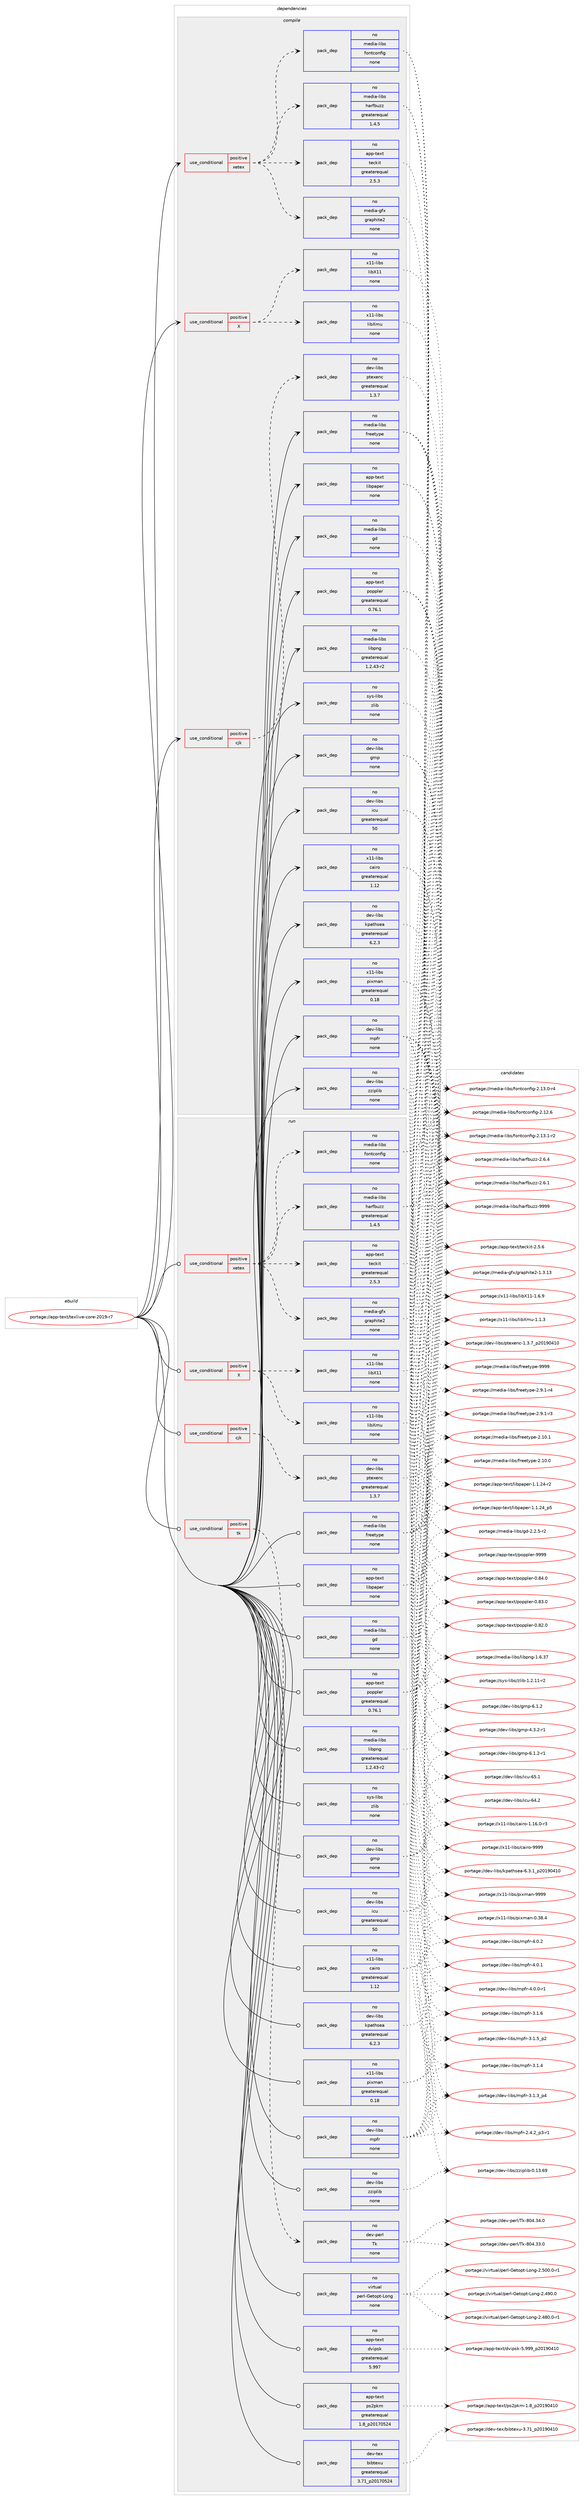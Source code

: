 digraph prolog {

# *************
# Graph options
# *************

newrank=true;
concentrate=true;
compound=true;
graph [rankdir=LR,fontname=Helvetica,fontsize=10,ranksep=1.5];#, ranksep=2.5, nodesep=0.2];
edge  [arrowhead=vee];
node  [fontname=Helvetica,fontsize=10];

# **********
# The ebuild
# **********

subgraph cluster_leftcol {
color=gray;
label=<<i>ebuild</i>>;
id [label="portage://app-text/texlive-core-2019-r7", color=red, width=4, href="../app-text/texlive-core-2019-r7.svg"];
}

# ****************
# The dependencies
# ****************

subgraph cluster_midcol {
color=gray;
label=<<i>dependencies</i>>;
subgraph cluster_compile {
fillcolor="#eeeeee";
style=filled;
label=<<i>compile</i>>;
subgraph cond139420 {
dependency591865 [label=<<TABLE BORDER="0" CELLBORDER="1" CELLSPACING="0" CELLPADDING="4"><TR><TD ROWSPAN="3" CELLPADDING="10">use_conditional</TD></TR><TR><TD>positive</TD></TR><TR><TD>X</TD></TR></TABLE>>, shape=none, color=red];
subgraph pack444552 {
dependency591866 [label=<<TABLE BORDER="0" CELLBORDER="1" CELLSPACING="0" CELLPADDING="4" WIDTH="220"><TR><TD ROWSPAN="6" CELLPADDING="30">pack_dep</TD></TR><TR><TD WIDTH="110">no</TD></TR><TR><TD>x11-libs</TD></TR><TR><TD>libX11</TD></TR><TR><TD>none</TD></TR><TR><TD></TD></TR></TABLE>>, shape=none, color=blue];
}
dependency591865:e -> dependency591866:w [weight=20,style="dashed",arrowhead="vee"];
subgraph pack444553 {
dependency591867 [label=<<TABLE BORDER="0" CELLBORDER="1" CELLSPACING="0" CELLPADDING="4" WIDTH="220"><TR><TD ROWSPAN="6" CELLPADDING="30">pack_dep</TD></TR><TR><TD WIDTH="110">no</TD></TR><TR><TD>x11-libs</TD></TR><TR><TD>libXmu</TD></TR><TR><TD>none</TD></TR><TR><TD></TD></TR></TABLE>>, shape=none, color=blue];
}
dependency591865:e -> dependency591867:w [weight=20,style="dashed",arrowhead="vee"];
}
id:e -> dependency591865:w [weight=20,style="solid",arrowhead="vee"];
subgraph cond139421 {
dependency591868 [label=<<TABLE BORDER="0" CELLBORDER="1" CELLSPACING="0" CELLPADDING="4"><TR><TD ROWSPAN="3" CELLPADDING="10">use_conditional</TD></TR><TR><TD>positive</TD></TR><TR><TD>cjk</TD></TR></TABLE>>, shape=none, color=red];
subgraph pack444554 {
dependency591869 [label=<<TABLE BORDER="0" CELLBORDER="1" CELLSPACING="0" CELLPADDING="4" WIDTH="220"><TR><TD ROWSPAN="6" CELLPADDING="30">pack_dep</TD></TR><TR><TD WIDTH="110">no</TD></TR><TR><TD>dev-libs</TD></TR><TR><TD>ptexenc</TD></TR><TR><TD>greaterequal</TD></TR><TR><TD>1.3.7</TD></TR></TABLE>>, shape=none, color=blue];
}
dependency591868:e -> dependency591869:w [weight=20,style="dashed",arrowhead="vee"];
}
id:e -> dependency591868:w [weight=20,style="solid",arrowhead="vee"];
subgraph cond139422 {
dependency591870 [label=<<TABLE BORDER="0" CELLBORDER="1" CELLSPACING="0" CELLPADDING="4"><TR><TD ROWSPAN="3" CELLPADDING="10">use_conditional</TD></TR><TR><TD>positive</TD></TR><TR><TD>xetex</TD></TR></TABLE>>, shape=none, color=red];
subgraph pack444555 {
dependency591871 [label=<<TABLE BORDER="0" CELLBORDER="1" CELLSPACING="0" CELLPADDING="4" WIDTH="220"><TR><TD ROWSPAN="6" CELLPADDING="30">pack_dep</TD></TR><TR><TD WIDTH="110">no</TD></TR><TR><TD>media-libs</TD></TR><TR><TD>harfbuzz</TD></TR><TR><TD>greaterequal</TD></TR><TR><TD>1.4.5</TD></TR></TABLE>>, shape=none, color=blue];
}
dependency591870:e -> dependency591871:w [weight=20,style="dashed",arrowhead="vee"];
subgraph pack444556 {
dependency591872 [label=<<TABLE BORDER="0" CELLBORDER="1" CELLSPACING="0" CELLPADDING="4" WIDTH="220"><TR><TD ROWSPAN="6" CELLPADDING="30">pack_dep</TD></TR><TR><TD WIDTH="110">no</TD></TR><TR><TD>app-text</TD></TR><TR><TD>teckit</TD></TR><TR><TD>greaterequal</TD></TR><TR><TD>2.5.3</TD></TR></TABLE>>, shape=none, color=blue];
}
dependency591870:e -> dependency591872:w [weight=20,style="dashed",arrowhead="vee"];
subgraph pack444557 {
dependency591873 [label=<<TABLE BORDER="0" CELLBORDER="1" CELLSPACING="0" CELLPADDING="4" WIDTH="220"><TR><TD ROWSPAN="6" CELLPADDING="30">pack_dep</TD></TR><TR><TD WIDTH="110">no</TD></TR><TR><TD>media-libs</TD></TR><TR><TD>fontconfig</TD></TR><TR><TD>none</TD></TR><TR><TD></TD></TR></TABLE>>, shape=none, color=blue];
}
dependency591870:e -> dependency591873:w [weight=20,style="dashed",arrowhead="vee"];
subgraph pack444558 {
dependency591874 [label=<<TABLE BORDER="0" CELLBORDER="1" CELLSPACING="0" CELLPADDING="4" WIDTH="220"><TR><TD ROWSPAN="6" CELLPADDING="30">pack_dep</TD></TR><TR><TD WIDTH="110">no</TD></TR><TR><TD>media-gfx</TD></TR><TR><TD>graphite2</TD></TR><TR><TD>none</TD></TR><TR><TD></TD></TR></TABLE>>, shape=none, color=blue];
}
dependency591870:e -> dependency591874:w [weight=20,style="dashed",arrowhead="vee"];
}
id:e -> dependency591870:w [weight=20,style="solid",arrowhead="vee"];
subgraph pack444559 {
dependency591875 [label=<<TABLE BORDER="0" CELLBORDER="1" CELLSPACING="0" CELLPADDING="4" WIDTH="220"><TR><TD ROWSPAN="6" CELLPADDING="30">pack_dep</TD></TR><TR><TD WIDTH="110">no</TD></TR><TR><TD>app-text</TD></TR><TR><TD>libpaper</TD></TR><TR><TD>none</TD></TR><TR><TD></TD></TR></TABLE>>, shape=none, color=blue];
}
id:e -> dependency591875:w [weight=20,style="solid",arrowhead="vee"];
subgraph pack444560 {
dependency591876 [label=<<TABLE BORDER="0" CELLBORDER="1" CELLSPACING="0" CELLPADDING="4" WIDTH="220"><TR><TD ROWSPAN="6" CELLPADDING="30">pack_dep</TD></TR><TR><TD WIDTH="110">no</TD></TR><TR><TD>app-text</TD></TR><TR><TD>poppler</TD></TR><TR><TD>greaterequal</TD></TR><TR><TD>0.76.1</TD></TR></TABLE>>, shape=none, color=blue];
}
id:e -> dependency591876:w [weight=20,style="solid",arrowhead="vee"];
subgraph pack444561 {
dependency591877 [label=<<TABLE BORDER="0" CELLBORDER="1" CELLSPACING="0" CELLPADDING="4" WIDTH="220"><TR><TD ROWSPAN="6" CELLPADDING="30">pack_dep</TD></TR><TR><TD WIDTH="110">no</TD></TR><TR><TD>dev-libs</TD></TR><TR><TD>gmp</TD></TR><TR><TD>none</TD></TR><TR><TD></TD></TR></TABLE>>, shape=none, color=blue];
}
id:e -> dependency591877:w [weight=20,style="solid",arrowhead="vee"];
subgraph pack444562 {
dependency591878 [label=<<TABLE BORDER="0" CELLBORDER="1" CELLSPACING="0" CELLPADDING="4" WIDTH="220"><TR><TD ROWSPAN="6" CELLPADDING="30">pack_dep</TD></TR><TR><TD WIDTH="110">no</TD></TR><TR><TD>dev-libs</TD></TR><TR><TD>icu</TD></TR><TR><TD>greaterequal</TD></TR><TR><TD>50</TD></TR></TABLE>>, shape=none, color=blue];
}
id:e -> dependency591878:w [weight=20,style="solid",arrowhead="vee"];
subgraph pack444563 {
dependency591879 [label=<<TABLE BORDER="0" CELLBORDER="1" CELLSPACING="0" CELLPADDING="4" WIDTH="220"><TR><TD ROWSPAN="6" CELLPADDING="30">pack_dep</TD></TR><TR><TD WIDTH="110">no</TD></TR><TR><TD>dev-libs</TD></TR><TR><TD>kpathsea</TD></TR><TR><TD>greaterequal</TD></TR><TR><TD>6.2.3</TD></TR></TABLE>>, shape=none, color=blue];
}
id:e -> dependency591879:w [weight=20,style="solid",arrowhead="vee"];
subgraph pack444564 {
dependency591880 [label=<<TABLE BORDER="0" CELLBORDER="1" CELLSPACING="0" CELLPADDING="4" WIDTH="220"><TR><TD ROWSPAN="6" CELLPADDING="30">pack_dep</TD></TR><TR><TD WIDTH="110">no</TD></TR><TR><TD>dev-libs</TD></TR><TR><TD>mpfr</TD></TR><TR><TD>none</TD></TR><TR><TD></TD></TR></TABLE>>, shape=none, color=blue];
}
id:e -> dependency591880:w [weight=20,style="solid",arrowhead="vee"];
subgraph pack444565 {
dependency591881 [label=<<TABLE BORDER="0" CELLBORDER="1" CELLSPACING="0" CELLPADDING="4" WIDTH="220"><TR><TD ROWSPAN="6" CELLPADDING="30">pack_dep</TD></TR><TR><TD WIDTH="110">no</TD></TR><TR><TD>dev-libs</TD></TR><TR><TD>zziplib</TD></TR><TR><TD>none</TD></TR><TR><TD></TD></TR></TABLE>>, shape=none, color=blue];
}
id:e -> dependency591881:w [weight=20,style="solid",arrowhead="vee"];
subgraph pack444566 {
dependency591882 [label=<<TABLE BORDER="0" CELLBORDER="1" CELLSPACING="0" CELLPADDING="4" WIDTH="220"><TR><TD ROWSPAN="6" CELLPADDING="30">pack_dep</TD></TR><TR><TD WIDTH="110">no</TD></TR><TR><TD>media-libs</TD></TR><TR><TD>freetype</TD></TR><TR><TD>none</TD></TR><TR><TD></TD></TR></TABLE>>, shape=none, color=blue];
}
id:e -> dependency591882:w [weight=20,style="solid",arrowhead="vee"];
subgraph pack444567 {
dependency591883 [label=<<TABLE BORDER="0" CELLBORDER="1" CELLSPACING="0" CELLPADDING="4" WIDTH="220"><TR><TD ROWSPAN="6" CELLPADDING="30">pack_dep</TD></TR><TR><TD WIDTH="110">no</TD></TR><TR><TD>media-libs</TD></TR><TR><TD>gd</TD></TR><TR><TD>none</TD></TR><TR><TD></TD></TR></TABLE>>, shape=none, color=blue];
}
id:e -> dependency591883:w [weight=20,style="solid",arrowhead="vee"];
subgraph pack444568 {
dependency591884 [label=<<TABLE BORDER="0" CELLBORDER="1" CELLSPACING="0" CELLPADDING="4" WIDTH="220"><TR><TD ROWSPAN="6" CELLPADDING="30">pack_dep</TD></TR><TR><TD WIDTH="110">no</TD></TR><TR><TD>media-libs</TD></TR><TR><TD>libpng</TD></TR><TR><TD>greaterequal</TD></TR><TR><TD>1.2.43-r2</TD></TR></TABLE>>, shape=none, color=blue];
}
id:e -> dependency591884:w [weight=20,style="solid",arrowhead="vee"];
subgraph pack444569 {
dependency591885 [label=<<TABLE BORDER="0" CELLBORDER="1" CELLSPACING="0" CELLPADDING="4" WIDTH="220"><TR><TD ROWSPAN="6" CELLPADDING="30">pack_dep</TD></TR><TR><TD WIDTH="110">no</TD></TR><TR><TD>sys-libs</TD></TR><TR><TD>zlib</TD></TR><TR><TD>none</TD></TR><TR><TD></TD></TR></TABLE>>, shape=none, color=blue];
}
id:e -> dependency591885:w [weight=20,style="solid",arrowhead="vee"];
subgraph pack444570 {
dependency591886 [label=<<TABLE BORDER="0" CELLBORDER="1" CELLSPACING="0" CELLPADDING="4" WIDTH="220"><TR><TD ROWSPAN="6" CELLPADDING="30">pack_dep</TD></TR><TR><TD WIDTH="110">no</TD></TR><TR><TD>x11-libs</TD></TR><TR><TD>cairo</TD></TR><TR><TD>greaterequal</TD></TR><TR><TD>1.12</TD></TR></TABLE>>, shape=none, color=blue];
}
id:e -> dependency591886:w [weight=20,style="solid",arrowhead="vee"];
subgraph pack444571 {
dependency591887 [label=<<TABLE BORDER="0" CELLBORDER="1" CELLSPACING="0" CELLPADDING="4" WIDTH="220"><TR><TD ROWSPAN="6" CELLPADDING="30">pack_dep</TD></TR><TR><TD WIDTH="110">no</TD></TR><TR><TD>x11-libs</TD></TR><TR><TD>pixman</TD></TR><TR><TD>greaterequal</TD></TR><TR><TD>0.18</TD></TR></TABLE>>, shape=none, color=blue];
}
id:e -> dependency591887:w [weight=20,style="solid",arrowhead="vee"];
}
subgraph cluster_compileandrun {
fillcolor="#eeeeee";
style=filled;
label=<<i>compile and run</i>>;
}
subgraph cluster_run {
fillcolor="#eeeeee";
style=filled;
label=<<i>run</i>>;
subgraph cond139423 {
dependency591888 [label=<<TABLE BORDER="0" CELLBORDER="1" CELLSPACING="0" CELLPADDING="4"><TR><TD ROWSPAN="3" CELLPADDING="10">use_conditional</TD></TR><TR><TD>positive</TD></TR><TR><TD>X</TD></TR></TABLE>>, shape=none, color=red];
subgraph pack444572 {
dependency591889 [label=<<TABLE BORDER="0" CELLBORDER="1" CELLSPACING="0" CELLPADDING="4" WIDTH="220"><TR><TD ROWSPAN="6" CELLPADDING="30">pack_dep</TD></TR><TR><TD WIDTH="110">no</TD></TR><TR><TD>x11-libs</TD></TR><TR><TD>libX11</TD></TR><TR><TD>none</TD></TR><TR><TD></TD></TR></TABLE>>, shape=none, color=blue];
}
dependency591888:e -> dependency591889:w [weight=20,style="dashed",arrowhead="vee"];
subgraph pack444573 {
dependency591890 [label=<<TABLE BORDER="0" CELLBORDER="1" CELLSPACING="0" CELLPADDING="4" WIDTH="220"><TR><TD ROWSPAN="6" CELLPADDING="30">pack_dep</TD></TR><TR><TD WIDTH="110">no</TD></TR><TR><TD>x11-libs</TD></TR><TR><TD>libXmu</TD></TR><TR><TD>none</TD></TR><TR><TD></TD></TR></TABLE>>, shape=none, color=blue];
}
dependency591888:e -> dependency591890:w [weight=20,style="dashed",arrowhead="vee"];
}
id:e -> dependency591888:w [weight=20,style="solid",arrowhead="odot"];
subgraph cond139424 {
dependency591891 [label=<<TABLE BORDER="0" CELLBORDER="1" CELLSPACING="0" CELLPADDING="4"><TR><TD ROWSPAN="3" CELLPADDING="10">use_conditional</TD></TR><TR><TD>positive</TD></TR><TR><TD>cjk</TD></TR></TABLE>>, shape=none, color=red];
subgraph pack444574 {
dependency591892 [label=<<TABLE BORDER="0" CELLBORDER="1" CELLSPACING="0" CELLPADDING="4" WIDTH="220"><TR><TD ROWSPAN="6" CELLPADDING="30">pack_dep</TD></TR><TR><TD WIDTH="110">no</TD></TR><TR><TD>dev-libs</TD></TR><TR><TD>ptexenc</TD></TR><TR><TD>greaterequal</TD></TR><TR><TD>1.3.7</TD></TR></TABLE>>, shape=none, color=blue];
}
dependency591891:e -> dependency591892:w [weight=20,style="dashed",arrowhead="vee"];
}
id:e -> dependency591891:w [weight=20,style="solid",arrowhead="odot"];
subgraph cond139425 {
dependency591893 [label=<<TABLE BORDER="0" CELLBORDER="1" CELLSPACING="0" CELLPADDING="4"><TR><TD ROWSPAN="3" CELLPADDING="10">use_conditional</TD></TR><TR><TD>positive</TD></TR><TR><TD>tk</TD></TR></TABLE>>, shape=none, color=red];
subgraph pack444575 {
dependency591894 [label=<<TABLE BORDER="0" CELLBORDER="1" CELLSPACING="0" CELLPADDING="4" WIDTH="220"><TR><TD ROWSPAN="6" CELLPADDING="30">pack_dep</TD></TR><TR><TD WIDTH="110">no</TD></TR><TR><TD>dev-perl</TD></TR><TR><TD>Tk</TD></TR><TR><TD>none</TD></TR><TR><TD></TD></TR></TABLE>>, shape=none, color=blue];
}
dependency591893:e -> dependency591894:w [weight=20,style="dashed",arrowhead="vee"];
}
id:e -> dependency591893:w [weight=20,style="solid",arrowhead="odot"];
subgraph cond139426 {
dependency591895 [label=<<TABLE BORDER="0" CELLBORDER="1" CELLSPACING="0" CELLPADDING="4"><TR><TD ROWSPAN="3" CELLPADDING="10">use_conditional</TD></TR><TR><TD>positive</TD></TR><TR><TD>xetex</TD></TR></TABLE>>, shape=none, color=red];
subgraph pack444576 {
dependency591896 [label=<<TABLE BORDER="0" CELLBORDER="1" CELLSPACING="0" CELLPADDING="4" WIDTH="220"><TR><TD ROWSPAN="6" CELLPADDING="30">pack_dep</TD></TR><TR><TD WIDTH="110">no</TD></TR><TR><TD>media-libs</TD></TR><TR><TD>harfbuzz</TD></TR><TR><TD>greaterequal</TD></TR><TR><TD>1.4.5</TD></TR></TABLE>>, shape=none, color=blue];
}
dependency591895:e -> dependency591896:w [weight=20,style="dashed",arrowhead="vee"];
subgraph pack444577 {
dependency591897 [label=<<TABLE BORDER="0" CELLBORDER="1" CELLSPACING="0" CELLPADDING="4" WIDTH="220"><TR><TD ROWSPAN="6" CELLPADDING="30">pack_dep</TD></TR><TR><TD WIDTH="110">no</TD></TR><TR><TD>app-text</TD></TR><TR><TD>teckit</TD></TR><TR><TD>greaterequal</TD></TR><TR><TD>2.5.3</TD></TR></TABLE>>, shape=none, color=blue];
}
dependency591895:e -> dependency591897:w [weight=20,style="dashed",arrowhead="vee"];
subgraph pack444578 {
dependency591898 [label=<<TABLE BORDER="0" CELLBORDER="1" CELLSPACING="0" CELLPADDING="4" WIDTH="220"><TR><TD ROWSPAN="6" CELLPADDING="30">pack_dep</TD></TR><TR><TD WIDTH="110">no</TD></TR><TR><TD>media-libs</TD></TR><TR><TD>fontconfig</TD></TR><TR><TD>none</TD></TR><TR><TD></TD></TR></TABLE>>, shape=none, color=blue];
}
dependency591895:e -> dependency591898:w [weight=20,style="dashed",arrowhead="vee"];
subgraph pack444579 {
dependency591899 [label=<<TABLE BORDER="0" CELLBORDER="1" CELLSPACING="0" CELLPADDING="4" WIDTH="220"><TR><TD ROWSPAN="6" CELLPADDING="30">pack_dep</TD></TR><TR><TD WIDTH="110">no</TD></TR><TR><TD>media-gfx</TD></TR><TR><TD>graphite2</TD></TR><TR><TD>none</TD></TR><TR><TD></TD></TR></TABLE>>, shape=none, color=blue];
}
dependency591895:e -> dependency591899:w [weight=20,style="dashed",arrowhead="vee"];
}
id:e -> dependency591895:w [weight=20,style="solid",arrowhead="odot"];
subgraph pack444580 {
dependency591900 [label=<<TABLE BORDER="0" CELLBORDER="1" CELLSPACING="0" CELLPADDING="4" WIDTH="220"><TR><TD ROWSPAN="6" CELLPADDING="30">pack_dep</TD></TR><TR><TD WIDTH="110">no</TD></TR><TR><TD>app-text</TD></TR><TR><TD>dvipsk</TD></TR><TR><TD>greaterequal</TD></TR><TR><TD>5.997</TD></TR></TABLE>>, shape=none, color=blue];
}
id:e -> dependency591900:w [weight=20,style="solid",arrowhead="odot"];
subgraph pack444581 {
dependency591901 [label=<<TABLE BORDER="0" CELLBORDER="1" CELLSPACING="0" CELLPADDING="4" WIDTH="220"><TR><TD ROWSPAN="6" CELLPADDING="30">pack_dep</TD></TR><TR><TD WIDTH="110">no</TD></TR><TR><TD>app-text</TD></TR><TR><TD>libpaper</TD></TR><TR><TD>none</TD></TR><TR><TD></TD></TR></TABLE>>, shape=none, color=blue];
}
id:e -> dependency591901:w [weight=20,style="solid",arrowhead="odot"];
subgraph pack444582 {
dependency591902 [label=<<TABLE BORDER="0" CELLBORDER="1" CELLSPACING="0" CELLPADDING="4" WIDTH="220"><TR><TD ROWSPAN="6" CELLPADDING="30">pack_dep</TD></TR><TR><TD WIDTH="110">no</TD></TR><TR><TD>app-text</TD></TR><TR><TD>poppler</TD></TR><TR><TD>greaterequal</TD></TR><TR><TD>0.76.1</TD></TR></TABLE>>, shape=none, color=blue];
}
id:e -> dependency591902:w [weight=20,style="solid",arrowhead="odot"];
subgraph pack444583 {
dependency591903 [label=<<TABLE BORDER="0" CELLBORDER="1" CELLSPACING="0" CELLPADDING="4" WIDTH="220"><TR><TD ROWSPAN="6" CELLPADDING="30">pack_dep</TD></TR><TR><TD WIDTH="110">no</TD></TR><TR><TD>app-text</TD></TR><TR><TD>ps2pkm</TD></TR><TR><TD>greaterequal</TD></TR><TR><TD>1.8_p20170524</TD></TR></TABLE>>, shape=none, color=blue];
}
id:e -> dependency591903:w [weight=20,style="solid",arrowhead="odot"];
subgraph pack444584 {
dependency591904 [label=<<TABLE BORDER="0" CELLBORDER="1" CELLSPACING="0" CELLPADDING="4" WIDTH="220"><TR><TD ROWSPAN="6" CELLPADDING="30">pack_dep</TD></TR><TR><TD WIDTH="110">no</TD></TR><TR><TD>dev-libs</TD></TR><TR><TD>gmp</TD></TR><TR><TD>none</TD></TR><TR><TD></TD></TR></TABLE>>, shape=none, color=blue];
}
id:e -> dependency591904:w [weight=20,style="solid",arrowhead="odot"];
subgraph pack444585 {
dependency591905 [label=<<TABLE BORDER="0" CELLBORDER="1" CELLSPACING="0" CELLPADDING="4" WIDTH="220"><TR><TD ROWSPAN="6" CELLPADDING="30">pack_dep</TD></TR><TR><TD WIDTH="110">no</TD></TR><TR><TD>dev-libs</TD></TR><TR><TD>icu</TD></TR><TR><TD>greaterequal</TD></TR><TR><TD>50</TD></TR></TABLE>>, shape=none, color=blue];
}
id:e -> dependency591905:w [weight=20,style="solid",arrowhead="odot"];
subgraph pack444586 {
dependency591906 [label=<<TABLE BORDER="0" CELLBORDER="1" CELLSPACING="0" CELLPADDING="4" WIDTH="220"><TR><TD ROWSPAN="6" CELLPADDING="30">pack_dep</TD></TR><TR><TD WIDTH="110">no</TD></TR><TR><TD>dev-libs</TD></TR><TR><TD>kpathsea</TD></TR><TR><TD>greaterequal</TD></TR><TR><TD>6.2.3</TD></TR></TABLE>>, shape=none, color=blue];
}
id:e -> dependency591906:w [weight=20,style="solid",arrowhead="odot"];
subgraph pack444587 {
dependency591907 [label=<<TABLE BORDER="0" CELLBORDER="1" CELLSPACING="0" CELLPADDING="4" WIDTH="220"><TR><TD ROWSPAN="6" CELLPADDING="30">pack_dep</TD></TR><TR><TD WIDTH="110">no</TD></TR><TR><TD>dev-libs</TD></TR><TR><TD>mpfr</TD></TR><TR><TD>none</TD></TR><TR><TD></TD></TR></TABLE>>, shape=none, color=blue];
}
id:e -> dependency591907:w [weight=20,style="solid",arrowhead="odot"];
subgraph pack444588 {
dependency591908 [label=<<TABLE BORDER="0" CELLBORDER="1" CELLSPACING="0" CELLPADDING="4" WIDTH="220"><TR><TD ROWSPAN="6" CELLPADDING="30">pack_dep</TD></TR><TR><TD WIDTH="110">no</TD></TR><TR><TD>dev-libs</TD></TR><TR><TD>zziplib</TD></TR><TR><TD>none</TD></TR><TR><TD></TD></TR></TABLE>>, shape=none, color=blue];
}
id:e -> dependency591908:w [weight=20,style="solid",arrowhead="odot"];
subgraph pack444589 {
dependency591909 [label=<<TABLE BORDER="0" CELLBORDER="1" CELLSPACING="0" CELLPADDING="4" WIDTH="220"><TR><TD ROWSPAN="6" CELLPADDING="30">pack_dep</TD></TR><TR><TD WIDTH="110">no</TD></TR><TR><TD>dev-tex</TD></TR><TR><TD>bibtexu</TD></TR><TR><TD>greaterequal</TD></TR><TR><TD>3.71_p20170524</TD></TR></TABLE>>, shape=none, color=blue];
}
id:e -> dependency591909:w [weight=20,style="solid",arrowhead="odot"];
subgraph pack444590 {
dependency591910 [label=<<TABLE BORDER="0" CELLBORDER="1" CELLSPACING="0" CELLPADDING="4" WIDTH="220"><TR><TD ROWSPAN="6" CELLPADDING="30">pack_dep</TD></TR><TR><TD WIDTH="110">no</TD></TR><TR><TD>media-libs</TD></TR><TR><TD>freetype</TD></TR><TR><TD>none</TD></TR><TR><TD></TD></TR></TABLE>>, shape=none, color=blue];
}
id:e -> dependency591910:w [weight=20,style="solid",arrowhead="odot"];
subgraph pack444591 {
dependency591911 [label=<<TABLE BORDER="0" CELLBORDER="1" CELLSPACING="0" CELLPADDING="4" WIDTH="220"><TR><TD ROWSPAN="6" CELLPADDING="30">pack_dep</TD></TR><TR><TD WIDTH="110">no</TD></TR><TR><TD>media-libs</TD></TR><TR><TD>gd</TD></TR><TR><TD>none</TD></TR><TR><TD></TD></TR></TABLE>>, shape=none, color=blue];
}
id:e -> dependency591911:w [weight=20,style="solid",arrowhead="odot"];
subgraph pack444592 {
dependency591912 [label=<<TABLE BORDER="0" CELLBORDER="1" CELLSPACING="0" CELLPADDING="4" WIDTH="220"><TR><TD ROWSPAN="6" CELLPADDING="30">pack_dep</TD></TR><TR><TD WIDTH="110">no</TD></TR><TR><TD>media-libs</TD></TR><TR><TD>libpng</TD></TR><TR><TD>greaterequal</TD></TR><TR><TD>1.2.43-r2</TD></TR></TABLE>>, shape=none, color=blue];
}
id:e -> dependency591912:w [weight=20,style="solid",arrowhead="odot"];
subgraph pack444593 {
dependency591913 [label=<<TABLE BORDER="0" CELLBORDER="1" CELLSPACING="0" CELLPADDING="4" WIDTH="220"><TR><TD ROWSPAN="6" CELLPADDING="30">pack_dep</TD></TR><TR><TD WIDTH="110">no</TD></TR><TR><TD>sys-libs</TD></TR><TR><TD>zlib</TD></TR><TR><TD>none</TD></TR><TR><TD></TD></TR></TABLE>>, shape=none, color=blue];
}
id:e -> dependency591913:w [weight=20,style="solid",arrowhead="odot"];
subgraph pack444594 {
dependency591914 [label=<<TABLE BORDER="0" CELLBORDER="1" CELLSPACING="0" CELLPADDING="4" WIDTH="220"><TR><TD ROWSPAN="6" CELLPADDING="30">pack_dep</TD></TR><TR><TD WIDTH="110">no</TD></TR><TR><TD>virtual</TD></TR><TR><TD>perl-Getopt-Long</TD></TR><TR><TD>none</TD></TR><TR><TD></TD></TR></TABLE>>, shape=none, color=blue];
}
id:e -> dependency591914:w [weight=20,style="solid",arrowhead="odot"];
subgraph pack444595 {
dependency591915 [label=<<TABLE BORDER="0" CELLBORDER="1" CELLSPACING="0" CELLPADDING="4" WIDTH="220"><TR><TD ROWSPAN="6" CELLPADDING="30">pack_dep</TD></TR><TR><TD WIDTH="110">no</TD></TR><TR><TD>x11-libs</TD></TR><TR><TD>cairo</TD></TR><TR><TD>greaterequal</TD></TR><TR><TD>1.12</TD></TR></TABLE>>, shape=none, color=blue];
}
id:e -> dependency591915:w [weight=20,style="solid",arrowhead="odot"];
subgraph pack444596 {
dependency591916 [label=<<TABLE BORDER="0" CELLBORDER="1" CELLSPACING="0" CELLPADDING="4" WIDTH="220"><TR><TD ROWSPAN="6" CELLPADDING="30">pack_dep</TD></TR><TR><TD WIDTH="110">no</TD></TR><TR><TD>x11-libs</TD></TR><TR><TD>pixman</TD></TR><TR><TD>greaterequal</TD></TR><TR><TD>0.18</TD></TR></TABLE>>, shape=none, color=blue];
}
id:e -> dependency591916:w [weight=20,style="solid",arrowhead="odot"];
}
}

# **************
# The candidates
# **************

subgraph cluster_choices {
rank=same;
color=gray;
label=<<i>candidates</i>>;

subgraph choice444552 {
color=black;
nodesep=1;
choice120494945108105981154710810598884949454946544657 [label="portage://x11-libs/libX11-1.6.9", color=red, width=4,href="../x11-libs/libX11-1.6.9.svg"];
dependency591866:e -> choice120494945108105981154710810598884949454946544657:w [style=dotted,weight="100"];
}
subgraph choice444553 {
color=black;
nodesep=1;
choice12049494510810598115471081059888109117454946494651 [label="portage://x11-libs/libXmu-1.1.3", color=red, width=4,href="../x11-libs/libXmu-1.1.3.svg"];
dependency591867:e -> choice12049494510810598115471081059888109117454946494651:w [style=dotted,weight="100"];
}
subgraph choice444554 {
color=black;
nodesep=1;
choice10010111845108105981154711211610112010111099454946514655951125048495748524948 [label="portage://dev-libs/ptexenc-1.3.7_p20190410", color=red, width=4,href="../dev-libs/ptexenc-1.3.7_p20190410.svg"];
dependency591869:e -> choice10010111845108105981154711211610112010111099454946514655951125048495748524948:w [style=dotted,weight="100"];
}
subgraph choice444555 {
color=black;
nodesep=1;
choice1091011001059745108105981154710497114102981171221224557575757 [label="portage://media-libs/harfbuzz-9999", color=red, width=4,href="../media-libs/harfbuzz-9999.svg"];
choice109101100105974510810598115471049711410298117122122455046544652 [label="portage://media-libs/harfbuzz-2.6.4", color=red, width=4,href="../media-libs/harfbuzz-2.6.4.svg"];
choice109101100105974510810598115471049711410298117122122455046544649 [label="portage://media-libs/harfbuzz-2.6.1", color=red, width=4,href="../media-libs/harfbuzz-2.6.1.svg"];
dependency591871:e -> choice1091011001059745108105981154710497114102981171221224557575757:w [style=dotted,weight="100"];
dependency591871:e -> choice109101100105974510810598115471049711410298117122122455046544652:w [style=dotted,weight="100"];
dependency591871:e -> choice109101100105974510810598115471049711410298117122122455046544649:w [style=dotted,weight="100"];
}
subgraph choice444556 {
color=black;
nodesep=1;
choice97112112451161011201164711610199107105116455046534654 [label="portage://app-text/teckit-2.5.6", color=red, width=4,href="../app-text/teckit-2.5.6.svg"];
dependency591872:e -> choice97112112451161011201164711610199107105116455046534654:w [style=dotted,weight="100"];
}
subgraph choice444557 {
color=black;
nodesep=1;
choice1091011001059745108105981154710211111011699111110102105103455046495146494511450 [label="portage://media-libs/fontconfig-2.13.1-r2", color=red, width=4,href="../media-libs/fontconfig-2.13.1-r2.svg"];
choice1091011001059745108105981154710211111011699111110102105103455046495146484511452 [label="portage://media-libs/fontconfig-2.13.0-r4", color=red, width=4,href="../media-libs/fontconfig-2.13.0-r4.svg"];
choice109101100105974510810598115471021111101169911111010210510345504649504654 [label="portage://media-libs/fontconfig-2.12.6", color=red, width=4,href="../media-libs/fontconfig-2.12.6.svg"];
dependency591873:e -> choice1091011001059745108105981154710211111011699111110102105103455046495146494511450:w [style=dotted,weight="100"];
dependency591873:e -> choice1091011001059745108105981154710211111011699111110102105103455046495146484511452:w [style=dotted,weight="100"];
dependency591873:e -> choice109101100105974510810598115471021111101169911111010210510345504649504654:w [style=dotted,weight="100"];
}
subgraph choice444558 {
color=black;
nodesep=1;
choice109101100105974510310212047103114971121041051161015045494651464951 [label="portage://media-gfx/graphite2-1.3.13", color=red, width=4,href="../media-gfx/graphite2-1.3.13.svg"];
dependency591874:e -> choice109101100105974510310212047103114971121041051161015045494651464951:w [style=dotted,weight="100"];
}
subgraph choice444559 {
color=black;
nodesep=1;
choice9711211245116101120116471081059811297112101114454946494650529511253 [label="portage://app-text/libpaper-1.1.24_p5", color=red, width=4,href="../app-text/libpaper-1.1.24_p5.svg"];
choice9711211245116101120116471081059811297112101114454946494650524511450 [label="portage://app-text/libpaper-1.1.24-r2", color=red, width=4,href="../app-text/libpaper-1.1.24-r2.svg"];
dependency591875:e -> choice9711211245116101120116471081059811297112101114454946494650529511253:w [style=dotted,weight="100"];
dependency591875:e -> choice9711211245116101120116471081059811297112101114454946494650524511450:w [style=dotted,weight="100"];
}
subgraph choice444560 {
color=black;
nodesep=1;
choice9711211245116101120116471121111121121081011144557575757 [label="portage://app-text/poppler-9999", color=red, width=4,href="../app-text/poppler-9999.svg"];
choice97112112451161011201164711211111211210810111445484656524648 [label="portage://app-text/poppler-0.84.0", color=red, width=4,href="../app-text/poppler-0.84.0.svg"];
choice97112112451161011201164711211111211210810111445484656514648 [label="portage://app-text/poppler-0.83.0", color=red, width=4,href="../app-text/poppler-0.83.0.svg"];
choice97112112451161011201164711211111211210810111445484656504648 [label="portage://app-text/poppler-0.82.0", color=red, width=4,href="../app-text/poppler-0.82.0.svg"];
dependency591876:e -> choice9711211245116101120116471121111121121081011144557575757:w [style=dotted,weight="100"];
dependency591876:e -> choice97112112451161011201164711211111211210810111445484656524648:w [style=dotted,weight="100"];
dependency591876:e -> choice97112112451161011201164711211111211210810111445484656514648:w [style=dotted,weight="100"];
dependency591876:e -> choice97112112451161011201164711211111211210810111445484656504648:w [style=dotted,weight="100"];
}
subgraph choice444561 {
color=black;
nodesep=1;
choice1001011184510810598115471031091124554464946504511449 [label="portage://dev-libs/gmp-6.1.2-r1", color=red, width=4,href="../dev-libs/gmp-6.1.2-r1.svg"];
choice100101118451081059811547103109112455446494650 [label="portage://dev-libs/gmp-6.1.2", color=red, width=4,href="../dev-libs/gmp-6.1.2.svg"];
choice1001011184510810598115471031091124552465146504511449 [label="portage://dev-libs/gmp-4.3.2-r1", color=red, width=4,href="../dev-libs/gmp-4.3.2-r1.svg"];
dependency591877:e -> choice1001011184510810598115471031091124554464946504511449:w [style=dotted,weight="100"];
dependency591877:e -> choice100101118451081059811547103109112455446494650:w [style=dotted,weight="100"];
dependency591877:e -> choice1001011184510810598115471031091124552465146504511449:w [style=dotted,weight="100"];
}
subgraph choice444562 {
color=black;
nodesep=1;
choice100101118451081059811547105991174554534649 [label="portage://dev-libs/icu-65.1", color=red, width=4,href="../dev-libs/icu-65.1.svg"];
choice100101118451081059811547105991174554524650 [label="portage://dev-libs/icu-64.2", color=red, width=4,href="../dev-libs/icu-64.2.svg"];
dependency591878:e -> choice100101118451081059811547105991174554534649:w [style=dotted,weight="100"];
dependency591878:e -> choice100101118451081059811547105991174554524650:w [style=dotted,weight="100"];
}
subgraph choice444563 {
color=black;
nodesep=1;
choice1001011184510810598115471071129711610411510197455446514649951125048495748524948 [label="portage://dev-libs/kpathsea-6.3.1_p20190410", color=red, width=4,href="../dev-libs/kpathsea-6.3.1_p20190410.svg"];
dependency591879:e -> choice1001011184510810598115471071129711610411510197455446514649951125048495748524948:w [style=dotted,weight="100"];
}
subgraph choice444564 {
color=black;
nodesep=1;
choice100101118451081059811547109112102114455246484650 [label="portage://dev-libs/mpfr-4.0.2", color=red, width=4,href="../dev-libs/mpfr-4.0.2.svg"];
choice100101118451081059811547109112102114455246484649 [label="portage://dev-libs/mpfr-4.0.1", color=red, width=4,href="../dev-libs/mpfr-4.0.1.svg"];
choice1001011184510810598115471091121021144552464846484511449 [label="portage://dev-libs/mpfr-4.0.0-r1", color=red, width=4,href="../dev-libs/mpfr-4.0.0-r1.svg"];
choice100101118451081059811547109112102114455146494654 [label="portage://dev-libs/mpfr-3.1.6", color=red, width=4,href="../dev-libs/mpfr-3.1.6.svg"];
choice1001011184510810598115471091121021144551464946539511250 [label="portage://dev-libs/mpfr-3.1.5_p2", color=red, width=4,href="../dev-libs/mpfr-3.1.5_p2.svg"];
choice100101118451081059811547109112102114455146494652 [label="portage://dev-libs/mpfr-3.1.4", color=red, width=4,href="../dev-libs/mpfr-3.1.4.svg"];
choice1001011184510810598115471091121021144551464946519511252 [label="portage://dev-libs/mpfr-3.1.3_p4", color=red, width=4,href="../dev-libs/mpfr-3.1.3_p4.svg"];
choice10010111845108105981154710911210211445504652465095112514511449 [label="portage://dev-libs/mpfr-2.4.2_p3-r1", color=red, width=4,href="../dev-libs/mpfr-2.4.2_p3-r1.svg"];
dependency591880:e -> choice100101118451081059811547109112102114455246484650:w [style=dotted,weight="100"];
dependency591880:e -> choice100101118451081059811547109112102114455246484649:w [style=dotted,weight="100"];
dependency591880:e -> choice1001011184510810598115471091121021144552464846484511449:w [style=dotted,weight="100"];
dependency591880:e -> choice100101118451081059811547109112102114455146494654:w [style=dotted,weight="100"];
dependency591880:e -> choice1001011184510810598115471091121021144551464946539511250:w [style=dotted,weight="100"];
dependency591880:e -> choice100101118451081059811547109112102114455146494652:w [style=dotted,weight="100"];
dependency591880:e -> choice1001011184510810598115471091121021144551464946519511252:w [style=dotted,weight="100"];
dependency591880:e -> choice10010111845108105981154710911210211445504652465095112514511449:w [style=dotted,weight="100"];
}
subgraph choice444565 {
color=black;
nodesep=1;
choice100101118451081059811547122122105112108105984548464951465457 [label="portage://dev-libs/zziplib-0.13.69", color=red, width=4,href="../dev-libs/zziplib-0.13.69.svg"];
dependency591881:e -> choice100101118451081059811547122122105112108105984548464951465457:w [style=dotted,weight="100"];
}
subgraph choice444566 {
color=black;
nodesep=1;
choice109101100105974510810598115471021141011011161211121014557575757 [label="portage://media-libs/freetype-9999", color=red, width=4,href="../media-libs/freetype-9999.svg"];
choice109101100105974510810598115471021141011011161211121014550465746494511452 [label="portage://media-libs/freetype-2.9.1-r4", color=red, width=4,href="../media-libs/freetype-2.9.1-r4.svg"];
choice109101100105974510810598115471021141011011161211121014550465746494511451 [label="portage://media-libs/freetype-2.9.1-r3", color=red, width=4,href="../media-libs/freetype-2.9.1-r3.svg"];
choice1091011001059745108105981154710211410110111612111210145504649484649 [label="portage://media-libs/freetype-2.10.1", color=red, width=4,href="../media-libs/freetype-2.10.1.svg"];
choice1091011001059745108105981154710211410110111612111210145504649484648 [label="portage://media-libs/freetype-2.10.0", color=red, width=4,href="../media-libs/freetype-2.10.0.svg"];
dependency591882:e -> choice109101100105974510810598115471021141011011161211121014557575757:w [style=dotted,weight="100"];
dependency591882:e -> choice109101100105974510810598115471021141011011161211121014550465746494511452:w [style=dotted,weight="100"];
dependency591882:e -> choice109101100105974510810598115471021141011011161211121014550465746494511451:w [style=dotted,weight="100"];
dependency591882:e -> choice1091011001059745108105981154710211410110111612111210145504649484649:w [style=dotted,weight="100"];
dependency591882:e -> choice1091011001059745108105981154710211410110111612111210145504649484648:w [style=dotted,weight="100"];
}
subgraph choice444567 {
color=black;
nodesep=1;
choice109101100105974510810598115471031004550465046534511450 [label="portage://media-libs/gd-2.2.5-r2", color=red, width=4,href="../media-libs/gd-2.2.5-r2.svg"];
dependency591883:e -> choice109101100105974510810598115471031004550465046534511450:w [style=dotted,weight="100"];
}
subgraph choice444568 {
color=black;
nodesep=1;
choice109101100105974510810598115471081059811211010345494654465155 [label="portage://media-libs/libpng-1.6.37", color=red, width=4,href="../media-libs/libpng-1.6.37.svg"];
dependency591884:e -> choice109101100105974510810598115471081059811211010345494654465155:w [style=dotted,weight="100"];
}
subgraph choice444569 {
color=black;
nodesep=1;
choice11512111545108105981154712210810598454946504649494511450 [label="portage://sys-libs/zlib-1.2.11-r2", color=red, width=4,href="../sys-libs/zlib-1.2.11-r2.svg"];
dependency591885:e -> choice11512111545108105981154712210810598454946504649494511450:w [style=dotted,weight="100"];
}
subgraph choice444570 {
color=black;
nodesep=1;
choice120494945108105981154799971051141114557575757 [label="portage://x11-libs/cairo-9999", color=red, width=4,href="../x11-libs/cairo-9999.svg"];
choice12049494510810598115479997105114111454946495446484511451 [label="portage://x11-libs/cairo-1.16.0-r3", color=red, width=4,href="../x11-libs/cairo-1.16.0-r3.svg"];
dependency591886:e -> choice120494945108105981154799971051141114557575757:w [style=dotted,weight="100"];
dependency591886:e -> choice12049494510810598115479997105114111454946495446484511451:w [style=dotted,weight="100"];
}
subgraph choice444571 {
color=black;
nodesep=1;
choice1204949451081059811547112105120109971104557575757 [label="portage://x11-libs/pixman-9999", color=red, width=4,href="../x11-libs/pixman-9999.svg"];
choice12049494510810598115471121051201099711045484651564652 [label="portage://x11-libs/pixman-0.38.4", color=red, width=4,href="../x11-libs/pixman-0.38.4.svg"];
dependency591887:e -> choice1204949451081059811547112105120109971104557575757:w [style=dotted,weight="100"];
dependency591887:e -> choice12049494510810598115471121051201099711045484651564652:w [style=dotted,weight="100"];
}
subgraph choice444572 {
color=black;
nodesep=1;
choice120494945108105981154710810598884949454946544657 [label="portage://x11-libs/libX11-1.6.9", color=red, width=4,href="../x11-libs/libX11-1.6.9.svg"];
dependency591889:e -> choice120494945108105981154710810598884949454946544657:w [style=dotted,weight="100"];
}
subgraph choice444573 {
color=black;
nodesep=1;
choice12049494510810598115471081059888109117454946494651 [label="portage://x11-libs/libXmu-1.1.3", color=red, width=4,href="../x11-libs/libXmu-1.1.3.svg"];
dependency591890:e -> choice12049494510810598115471081059888109117454946494651:w [style=dotted,weight="100"];
}
subgraph choice444574 {
color=black;
nodesep=1;
choice10010111845108105981154711211610112010111099454946514655951125048495748524948 [label="portage://dev-libs/ptexenc-1.3.7_p20190410", color=red, width=4,href="../dev-libs/ptexenc-1.3.7_p20190410.svg"];
dependency591892:e -> choice10010111845108105981154711211610112010111099454946514655951125048495748524948:w [style=dotted,weight="100"];
}
subgraph choice444575 {
color=black;
nodesep=1;
choice100101118451121011141084784107455648524651524648 [label="portage://dev-perl/Tk-804.34.0", color=red, width=4,href="../dev-perl/Tk-804.34.0.svg"];
choice100101118451121011141084784107455648524651514648 [label="portage://dev-perl/Tk-804.33.0", color=red, width=4,href="../dev-perl/Tk-804.33.0.svg"];
dependency591894:e -> choice100101118451121011141084784107455648524651524648:w [style=dotted,weight="100"];
dependency591894:e -> choice100101118451121011141084784107455648524651514648:w [style=dotted,weight="100"];
}
subgraph choice444576 {
color=black;
nodesep=1;
choice1091011001059745108105981154710497114102981171221224557575757 [label="portage://media-libs/harfbuzz-9999", color=red, width=4,href="../media-libs/harfbuzz-9999.svg"];
choice109101100105974510810598115471049711410298117122122455046544652 [label="portage://media-libs/harfbuzz-2.6.4", color=red, width=4,href="../media-libs/harfbuzz-2.6.4.svg"];
choice109101100105974510810598115471049711410298117122122455046544649 [label="portage://media-libs/harfbuzz-2.6.1", color=red, width=4,href="../media-libs/harfbuzz-2.6.1.svg"];
dependency591896:e -> choice1091011001059745108105981154710497114102981171221224557575757:w [style=dotted,weight="100"];
dependency591896:e -> choice109101100105974510810598115471049711410298117122122455046544652:w [style=dotted,weight="100"];
dependency591896:e -> choice109101100105974510810598115471049711410298117122122455046544649:w [style=dotted,weight="100"];
}
subgraph choice444577 {
color=black;
nodesep=1;
choice97112112451161011201164711610199107105116455046534654 [label="portage://app-text/teckit-2.5.6", color=red, width=4,href="../app-text/teckit-2.5.6.svg"];
dependency591897:e -> choice97112112451161011201164711610199107105116455046534654:w [style=dotted,weight="100"];
}
subgraph choice444578 {
color=black;
nodesep=1;
choice1091011001059745108105981154710211111011699111110102105103455046495146494511450 [label="portage://media-libs/fontconfig-2.13.1-r2", color=red, width=4,href="../media-libs/fontconfig-2.13.1-r2.svg"];
choice1091011001059745108105981154710211111011699111110102105103455046495146484511452 [label="portage://media-libs/fontconfig-2.13.0-r4", color=red, width=4,href="../media-libs/fontconfig-2.13.0-r4.svg"];
choice109101100105974510810598115471021111101169911111010210510345504649504654 [label="portage://media-libs/fontconfig-2.12.6", color=red, width=4,href="../media-libs/fontconfig-2.12.6.svg"];
dependency591898:e -> choice1091011001059745108105981154710211111011699111110102105103455046495146494511450:w [style=dotted,weight="100"];
dependency591898:e -> choice1091011001059745108105981154710211111011699111110102105103455046495146484511452:w [style=dotted,weight="100"];
dependency591898:e -> choice109101100105974510810598115471021111101169911111010210510345504649504654:w [style=dotted,weight="100"];
}
subgraph choice444579 {
color=black;
nodesep=1;
choice109101100105974510310212047103114971121041051161015045494651464951 [label="portage://media-gfx/graphite2-1.3.13", color=red, width=4,href="../media-gfx/graphite2-1.3.13.svg"];
dependency591899:e -> choice109101100105974510310212047103114971121041051161015045494651464951:w [style=dotted,weight="100"];
}
subgraph choice444580 {
color=black;
nodesep=1;
choice971121124511610112011647100118105112115107455346575757951125048495748524948 [label="portage://app-text/dvipsk-5.999_p20190410", color=red, width=4,href="../app-text/dvipsk-5.999_p20190410.svg"];
dependency591900:e -> choice971121124511610112011647100118105112115107455346575757951125048495748524948:w [style=dotted,weight="100"];
}
subgraph choice444581 {
color=black;
nodesep=1;
choice9711211245116101120116471081059811297112101114454946494650529511253 [label="portage://app-text/libpaper-1.1.24_p5", color=red, width=4,href="../app-text/libpaper-1.1.24_p5.svg"];
choice9711211245116101120116471081059811297112101114454946494650524511450 [label="portage://app-text/libpaper-1.1.24-r2", color=red, width=4,href="../app-text/libpaper-1.1.24-r2.svg"];
dependency591901:e -> choice9711211245116101120116471081059811297112101114454946494650529511253:w [style=dotted,weight="100"];
dependency591901:e -> choice9711211245116101120116471081059811297112101114454946494650524511450:w [style=dotted,weight="100"];
}
subgraph choice444582 {
color=black;
nodesep=1;
choice9711211245116101120116471121111121121081011144557575757 [label="portage://app-text/poppler-9999", color=red, width=4,href="../app-text/poppler-9999.svg"];
choice97112112451161011201164711211111211210810111445484656524648 [label="portage://app-text/poppler-0.84.0", color=red, width=4,href="../app-text/poppler-0.84.0.svg"];
choice97112112451161011201164711211111211210810111445484656514648 [label="portage://app-text/poppler-0.83.0", color=red, width=4,href="../app-text/poppler-0.83.0.svg"];
choice97112112451161011201164711211111211210810111445484656504648 [label="portage://app-text/poppler-0.82.0", color=red, width=4,href="../app-text/poppler-0.82.0.svg"];
dependency591902:e -> choice9711211245116101120116471121111121121081011144557575757:w [style=dotted,weight="100"];
dependency591902:e -> choice97112112451161011201164711211111211210810111445484656524648:w [style=dotted,weight="100"];
dependency591902:e -> choice97112112451161011201164711211111211210810111445484656514648:w [style=dotted,weight="100"];
dependency591902:e -> choice97112112451161011201164711211111211210810111445484656504648:w [style=dotted,weight="100"];
}
subgraph choice444583 {
color=black;
nodesep=1;
choice9711211245116101120116471121155011210710945494656951125048495748524948 [label="portage://app-text/ps2pkm-1.8_p20190410", color=red, width=4,href="../app-text/ps2pkm-1.8_p20190410.svg"];
dependency591903:e -> choice9711211245116101120116471121155011210710945494656951125048495748524948:w [style=dotted,weight="100"];
}
subgraph choice444584 {
color=black;
nodesep=1;
choice1001011184510810598115471031091124554464946504511449 [label="portage://dev-libs/gmp-6.1.2-r1", color=red, width=4,href="../dev-libs/gmp-6.1.2-r1.svg"];
choice100101118451081059811547103109112455446494650 [label="portage://dev-libs/gmp-6.1.2", color=red, width=4,href="../dev-libs/gmp-6.1.2.svg"];
choice1001011184510810598115471031091124552465146504511449 [label="portage://dev-libs/gmp-4.3.2-r1", color=red, width=4,href="../dev-libs/gmp-4.3.2-r1.svg"];
dependency591904:e -> choice1001011184510810598115471031091124554464946504511449:w [style=dotted,weight="100"];
dependency591904:e -> choice100101118451081059811547103109112455446494650:w [style=dotted,weight="100"];
dependency591904:e -> choice1001011184510810598115471031091124552465146504511449:w [style=dotted,weight="100"];
}
subgraph choice444585 {
color=black;
nodesep=1;
choice100101118451081059811547105991174554534649 [label="portage://dev-libs/icu-65.1", color=red, width=4,href="../dev-libs/icu-65.1.svg"];
choice100101118451081059811547105991174554524650 [label="portage://dev-libs/icu-64.2", color=red, width=4,href="../dev-libs/icu-64.2.svg"];
dependency591905:e -> choice100101118451081059811547105991174554534649:w [style=dotted,weight="100"];
dependency591905:e -> choice100101118451081059811547105991174554524650:w [style=dotted,weight="100"];
}
subgraph choice444586 {
color=black;
nodesep=1;
choice1001011184510810598115471071129711610411510197455446514649951125048495748524948 [label="portage://dev-libs/kpathsea-6.3.1_p20190410", color=red, width=4,href="../dev-libs/kpathsea-6.3.1_p20190410.svg"];
dependency591906:e -> choice1001011184510810598115471071129711610411510197455446514649951125048495748524948:w [style=dotted,weight="100"];
}
subgraph choice444587 {
color=black;
nodesep=1;
choice100101118451081059811547109112102114455246484650 [label="portage://dev-libs/mpfr-4.0.2", color=red, width=4,href="../dev-libs/mpfr-4.0.2.svg"];
choice100101118451081059811547109112102114455246484649 [label="portage://dev-libs/mpfr-4.0.1", color=red, width=4,href="../dev-libs/mpfr-4.0.1.svg"];
choice1001011184510810598115471091121021144552464846484511449 [label="portage://dev-libs/mpfr-4.0.0-r1", color=red, width=4,href="../dev-libs/mpfr-4.0.0-r1.svg"];
choice100101118451081059811547109112102114455146494654 [label="portage://dev-libs/mpfr-3.1.6", color=red, width=4,href="../dev-libs/mpfr-3.1.6.svg"];
choice1001011184510810598115471091121021144551464946539511250 [label="portage://dev-libs/mpfr-3.1.5_p2", color=red, width=4,href="../dev-libs/mpfr-3.1.5_p2.svg"];
choice100101118451081059811547109112102114455146494652 [label="portage://dev-libs/mpfr-3.1.4", color=red, width=4,href="../dev-libs/mpfr-3.1.4.svg"];
choice1001011184510810598115471091121021144551464946519511252 [label="portage://dev-libs/mpfr-3.1.3_p4", color=red, width=4,href="../dev-libs/mpfr-3.1.3_p4.svg"];
choice10010111845108105981154710911210211445504652465095112514511449 [label="portage://dev-libs/mpfr-2.4.2_p3-r1", color=red, width=4,href="../dev-libs/mpfr-2.4.2_p3-r1.svg"];
dependency591907:e -> choice100101118451081059811547109112102114455246484650:w [style=dotted,weight="100"];
dependency591907:e -> choice100101118451081059811547109112102114455246484649:w [style=dotted,weight="100"];
dependency591907:e -> choice1001011184510810598115471091121021144552464846484511449:w [style=dotted,weight="100"];
dependency591907:e -> choice100101118451081059811547109112102114455146494654:w [style=dotted,weight="100"];
dependency591907:e -> choice1001011184510810598115471091121021144551464946539511250:w [style=dotted,weight="100"];
dependency591907:e -> choice100101118451081059811547109112102114455146494652:w [style=dotted,weight="100"];
dependency591907:e -> choice1001011184510810598115471091121021144551464946519511252:w [style=dotted,weight="100"];
dependency591907:e -> choice10010111845108105981154710911210211445504652465095112514511449:w [style=dotted,weight="100"];
}
subgraph choice444588 {
color=black;
nodesep=1;
choice100101118451081059811547122122105112108105984548464951465457 [label="portage://dev-libs/zziplib-0.13.69", color=red, width=4,href="../dev-libs/zziplib-0.13.69.svg"];
dependency591908:e -> choice100101118451081059811547122122105112108105984548464951465457:w [style=dotted,weight="100"];
}
subgraph choice444589 {
color=black;
nodesep=1;
choice100101118451161011204798105981161011201174551465549951125048495748524948 [label="portage://dev-tex/bibtexu-3.71_p20190410", color=red, width=4,href="../dev-tex/bibtexu-3.71_p20190410.svg"];
dependency591909:e -> choice100101118451161011204798105981161011201174551465549951125048495748524948:w [style=dotted,weight="100"];
}
subgraph choice444590 {
color=black;
nodesep=1;
choice109101100105974510810598115471021141011011161211121014557575757 [label="portage://media-libs/freetype-9999", color=red, width=4,href="../media-libs/freetype-9999.svg"];
choice109101100105974510810598115471021141011011161211121014550465746494511452 [label="portage://media-libs/freetype-2.9.1-r4", color=red, width=4,href="../media-libs/freetype-2.9.1-r4.svg"];
choice109101100105974510810598115471021141011011161211121014550465746494511451 [label="portage://media-libs/freetype-2.9.1-r3", color=red, width=4,href="../media-libs/freetype-2.9.1-r3.svg"];
choice1091011001059745108105981154710211410110111612111210145504649484649 [label="portage://media-libs/freetype-2.10.1", color=red, width=4,href="../media-libs/freetype-2.10.1.svg"];
choice1091011001059745108105981154710211410110111612111210145504649484648 [label="portage://media-libs/freetype-2.10.0", color=red, width=4,href="../media-libs/freetype-2.10.0.svg"];
dependency591910:e -> choice109101100105974510810598115471021141011011161211121014557575757:w [style=dotted,weight="100"];
dependency591910:e -> choice109101100105974510810598115471021141011011161211121014550465746494511452:w [style=dotted,weight="100"];
dependency591910:e -> choice109101100105974510810598115471021141011011161211121014550465746494511451:w [style=dotted,weight="100"];
dependency591910:e -> choice1091011001059745108105981154710211410110111612111210145504649484649:w [style=dotted,weight="100"];
dependency591910:e -> choice1091011001059745108105981154710211410110111612111210145504649484648:w [style=dotted,weight="100"];
}
subgraph choice444591 {
color=black;
nodesep=1;
choice109101100105974510810598115471031004550465046534511450 [label="portage://media-libs/gd-2.2.5-r2", color=red, width=4,href="../media-libs/gd-2.2.5-r2.svg"];
dependency591911:e -> choice109101100105974510810598115471031004550465046534511450:w [style=dotted,weight="100"];
}
subgraph choice444592 {
color=black;
nodesep=1;
choice109101100105974510810598115471081059811211010345494654465155 [label="portage://media-libs/libpng-1.6.37", color=red, width=4,href="../media-libs/libpng-1.6.37.svg"];
dependency591912:e -> choice109101100105974510810598115471081059811211010345494654465155:w [style=dotted,weight="100"];
}
subgraph choice444593 {
color=black;
nodesep=1;
choice11512111545108105981154712210810598454946504649494511450 [label="portage://sys-libs/zlib-1.2.11-r2", color=red, width=4,href="../sys-libs/zlib-1.2.11-r2.svg"];
dependency591913:e -> choice11512111545108105981154712210810598454946504649494511450:w [style=dotted,weight="100"];
}
subgraph choice444594 {
color=black;
nodesep=1;
choice11810511411611797108471121011141084571101116111112116457611111010345504653484846484511449 [label="portage://virtual/perl-Getopt-Long-2.500.0-r1", color=red, width=4,href="../virtual/perl-Getopt-Long-2.500.0-r1.svg"];
choice1181051141161179710847112101114108457110111611111211645761111101034550465257484648 [label="portage://virtual/perl-Getopt-Long-2.490.0", color=red, width=4,href="../virtual/perl-Getopt-Long-2.490.0.svg"];
choice11810511411611797108471121011141084571101116111112116457611111010345504652564846484511449 [label="portage://virtual/perl-Getopt-Long-2.480.0-r1", color=red, width=4,href="../virtual/perl-Getopt-Long-2.480.0-r1.svg"];
dependency591914:e -> choice11810511411611797108471121011141084571101116111112116457611111010345504653484846484511449:w [style=dotted,weight="100"];
dependency591914:e -> choice1181051141161179710847112101114108457110111611111211645761111101034550465257484648:w [style=dotted,weight="100"];
dependency591914:e -> choice11810511411611797108471121011141084571101116111112116457611111010345504652564846484511449:w [style=dotted,weight="100"];
}
subgraph choice444595 {
color=black;
nodesep=1;
choice120494945108105981154799971051141114557575757 [label="portage://x11-libs/cairo-9999", color=red, width=4,href="../x11-libs/cairo-9999.svg"];
choice12049494510810598115479997105114111454946495446484511451 [label="portage://x11-libs/cairo-1.16.0-r3", color=red, width=4,href="../x11-libs/cairo-1.16.0-r3.svg"];
dependency591915:e -> choice120494945108105981154799971051141114557575757:w [style=dotted,weight="100"];
dependency591915:e -> choice12049494510810598115479997105114111454946495446484511451:w [style=dotted,weight="100"];
}
subgraph choice444596 {
color=black;
nodesep=1;
choice1204949451081059811547112105120109971104557575757 [label="portage://x11-libs/pixman-9999", color=red, width=4,href="../x11-libs/pixman-9999.svg"];
choice12049494510810598115471121051201099711045484651564652 [label="portage://x11-libs/pixman-0.38.4", color=red, width=4,href="../x11-libs/pixman-0.38.4.svg"];
dependency591916:e -> choice1204949451081059811547112105120109971104557575757:w [style=dotted,weight="100"];
dependency591916:e -> choice12049494510810598115471121051201099711045484651564652:w [style=dotted,weight="100"];
}
}

}
